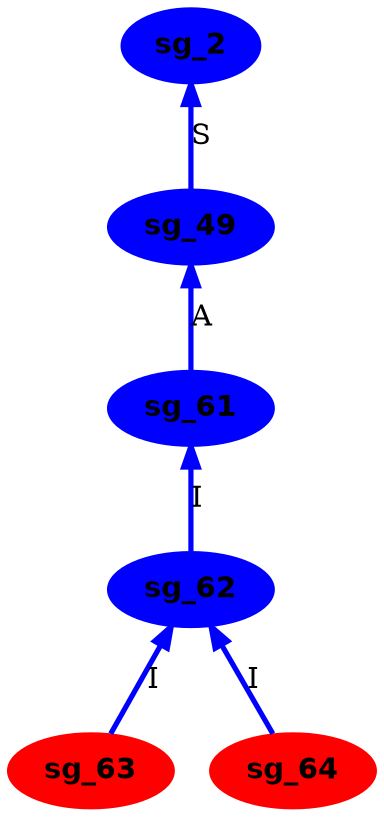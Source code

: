 digraph G {
rankdir = BT;
sg_2[shape=ellipse, fontname="Helvetica-Bold", style = filled, color=blue];
sg_49[shape=ellipse, fontname="Helvetica-Bold", style = filled, color=blue];
sg_61[shape=ellipse, fontname="Helvetica-Bold", style = filled, color=blue];
sg_62[shape=ellipse, fontname="Helvetica-Bold", style = filled, color=blue];
sg_63[shape=ellipse, fontname="Helvetica-Bold", style = filled, color = red];
sg_64[shape=ellipse, fontname="Helvetica-Bold", style = filled, color = red];
sg_49 -> sg_2[label="S", penwidth = 2.5, color=blue];
sg_61 -> sg_49[label="A", penwidth = 2.5, color=blue];
sg_62 -> sg_61[label="I", penwidth = 2.5, color=blue];
sg_63 -> sg_62[label="I", penwidth = 2.5, color=blue];
sg_64 -> sg_62[label="I", penwidth = 2.5, color=blue];
}
